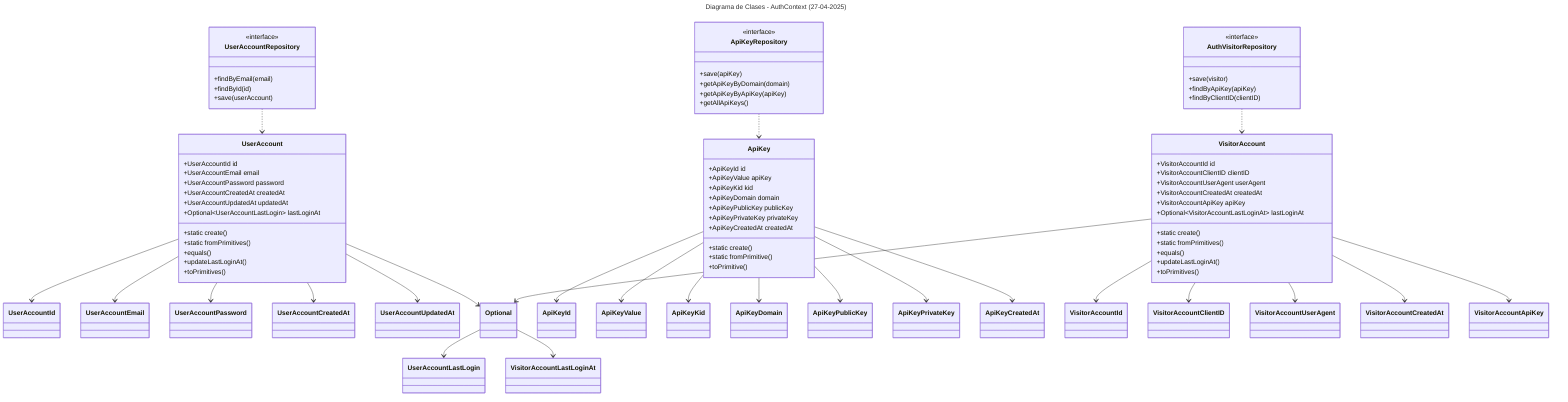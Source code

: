 ---
title: Diagrama de Clases - AuthContext (27-04-2025)
---

%% Diagrama de clases del contexto de autenticación (auth-context)
%% Incluye entidades, value objects y repositorios principales

classDiagram
    %% UserAccount y value objects
    class UserAccount {
        +UserAccountId id
        +UserAccountEmail email
        +UserAccountPassword password
        +UserAccountCreatedAt createdAt
        +UserAccountUpdatedAt updatedAt
        +Optional~UserAccountLastLogin~ lastLoginAt
        +static create()
        +static fromPrimitives()
        +equals()
        +updateLastLoginAt()
        +toPrimitives()
    }
    class UserAccountId
    class UserAccountEmail
    class UserAccountPassword
    class UserAccountCreatedAt
    class UserAccountUpdatedAt
    class UserAccountLastLogin
    class Optional
    UserAccount --> UserAccountId
    UserAccount --> UserAccountEmail
    UserAccount --> UserAccountPassword
    UserAccount --> UserAccountCreatedAt
    UserAccount --> UserAccountUpdatedAt
    UserAccount --> Optional
    Optional --> UserAccountLastLogin

    class UserAccountRepository {
        <<interface>>
        +findByEmail(email)
        +findById(id)
        +save(userAccount)
    }
    UserAccountRepository ..> UserAccount

    %% ApiKey y value objects
    class ApiKey {
        +ApiKeyId id
        +ApiKeyValue apiKey
        +ApiKeyKid kid
        +ApiKeyDomain domain
        +ApiKeyPublicKey publicKey
        +ApiKeyPrivateKey privateKey
        +ApiKeyCreatedAt createdAt
        +static create()
        +static fromPrimitive()
        +toPrimitive()
    }
    class ApiKeyId
    class ApiKeyValue
    class ApiKeyKid
    class ApiKeyDomain
    class ApiKeyPublicKey
    class ApiKeyPrivateKey
    class ApiKeyCreatedAt
    ApiKey --> ApiKeyId
    ApiKey --> ApiKeyValue
    ApiKey --> ApiKeyKid
    ApiKey --> ApiKeyDomain
    ApiKey --> ApiKeyPublicKey
    ApiKey --> ApiKeyPrivateKey
    ApiKey --> ApiKeyCreatedAt

    class ApiKeyRepository {
        <<interface>>
        +save(apiKey)
        +getApiKeyByDomain(domain)
        +getApiKeyByApiKey(apiKey)
        +getAllApiKeys()
    }
    ApiKeyRepository ..> ApiKey

    %% VisitorAccount y value objects
    class VisitorAccount {
        +VisitorAccountId id
        +VisitorAccountClientID clientID
        +VisitorAccountUserAgent userAgent
        +VisitorAccountCreatedAt createdAt
        +VisitorAccountApiKey apiKey
        +Optional~VisitorAccountLastLoginAt~ lastLoginAt
        +static create()
        +static fromPrimitives()
        +equals()
        +updateLastLoginAt()
        +toPrimitives()
    }
    class VisitorAccountId
    class VisitorAccountClientID
    class VisitorAccountUserAgent
    class VisitorAccountCreatedAt
    class VisitorAccountApiKey
    class VisitorAccountLastLoginAt
    VisitorAccount --> VisitorAccountId
    VisitorAccount --> VisitorAccountClientID
    VisitorAccount --> VisitorAccountUserAgent
    VisitorAccount --> VisitorAccountCreatedAt
    VisitorAccount --> VisitorAccountApiKey
    VisitorAccount --> Optional
    Optional --> VisitorAccountLastLoginAt

    class AuthVisitorRepository {
        <<interface>>
        +save(visitor)
        +findByApiKey(apiKey)
        +findByClientID(clientID)
    }
    AuthVisitorRepository ..> VisitorAccount
